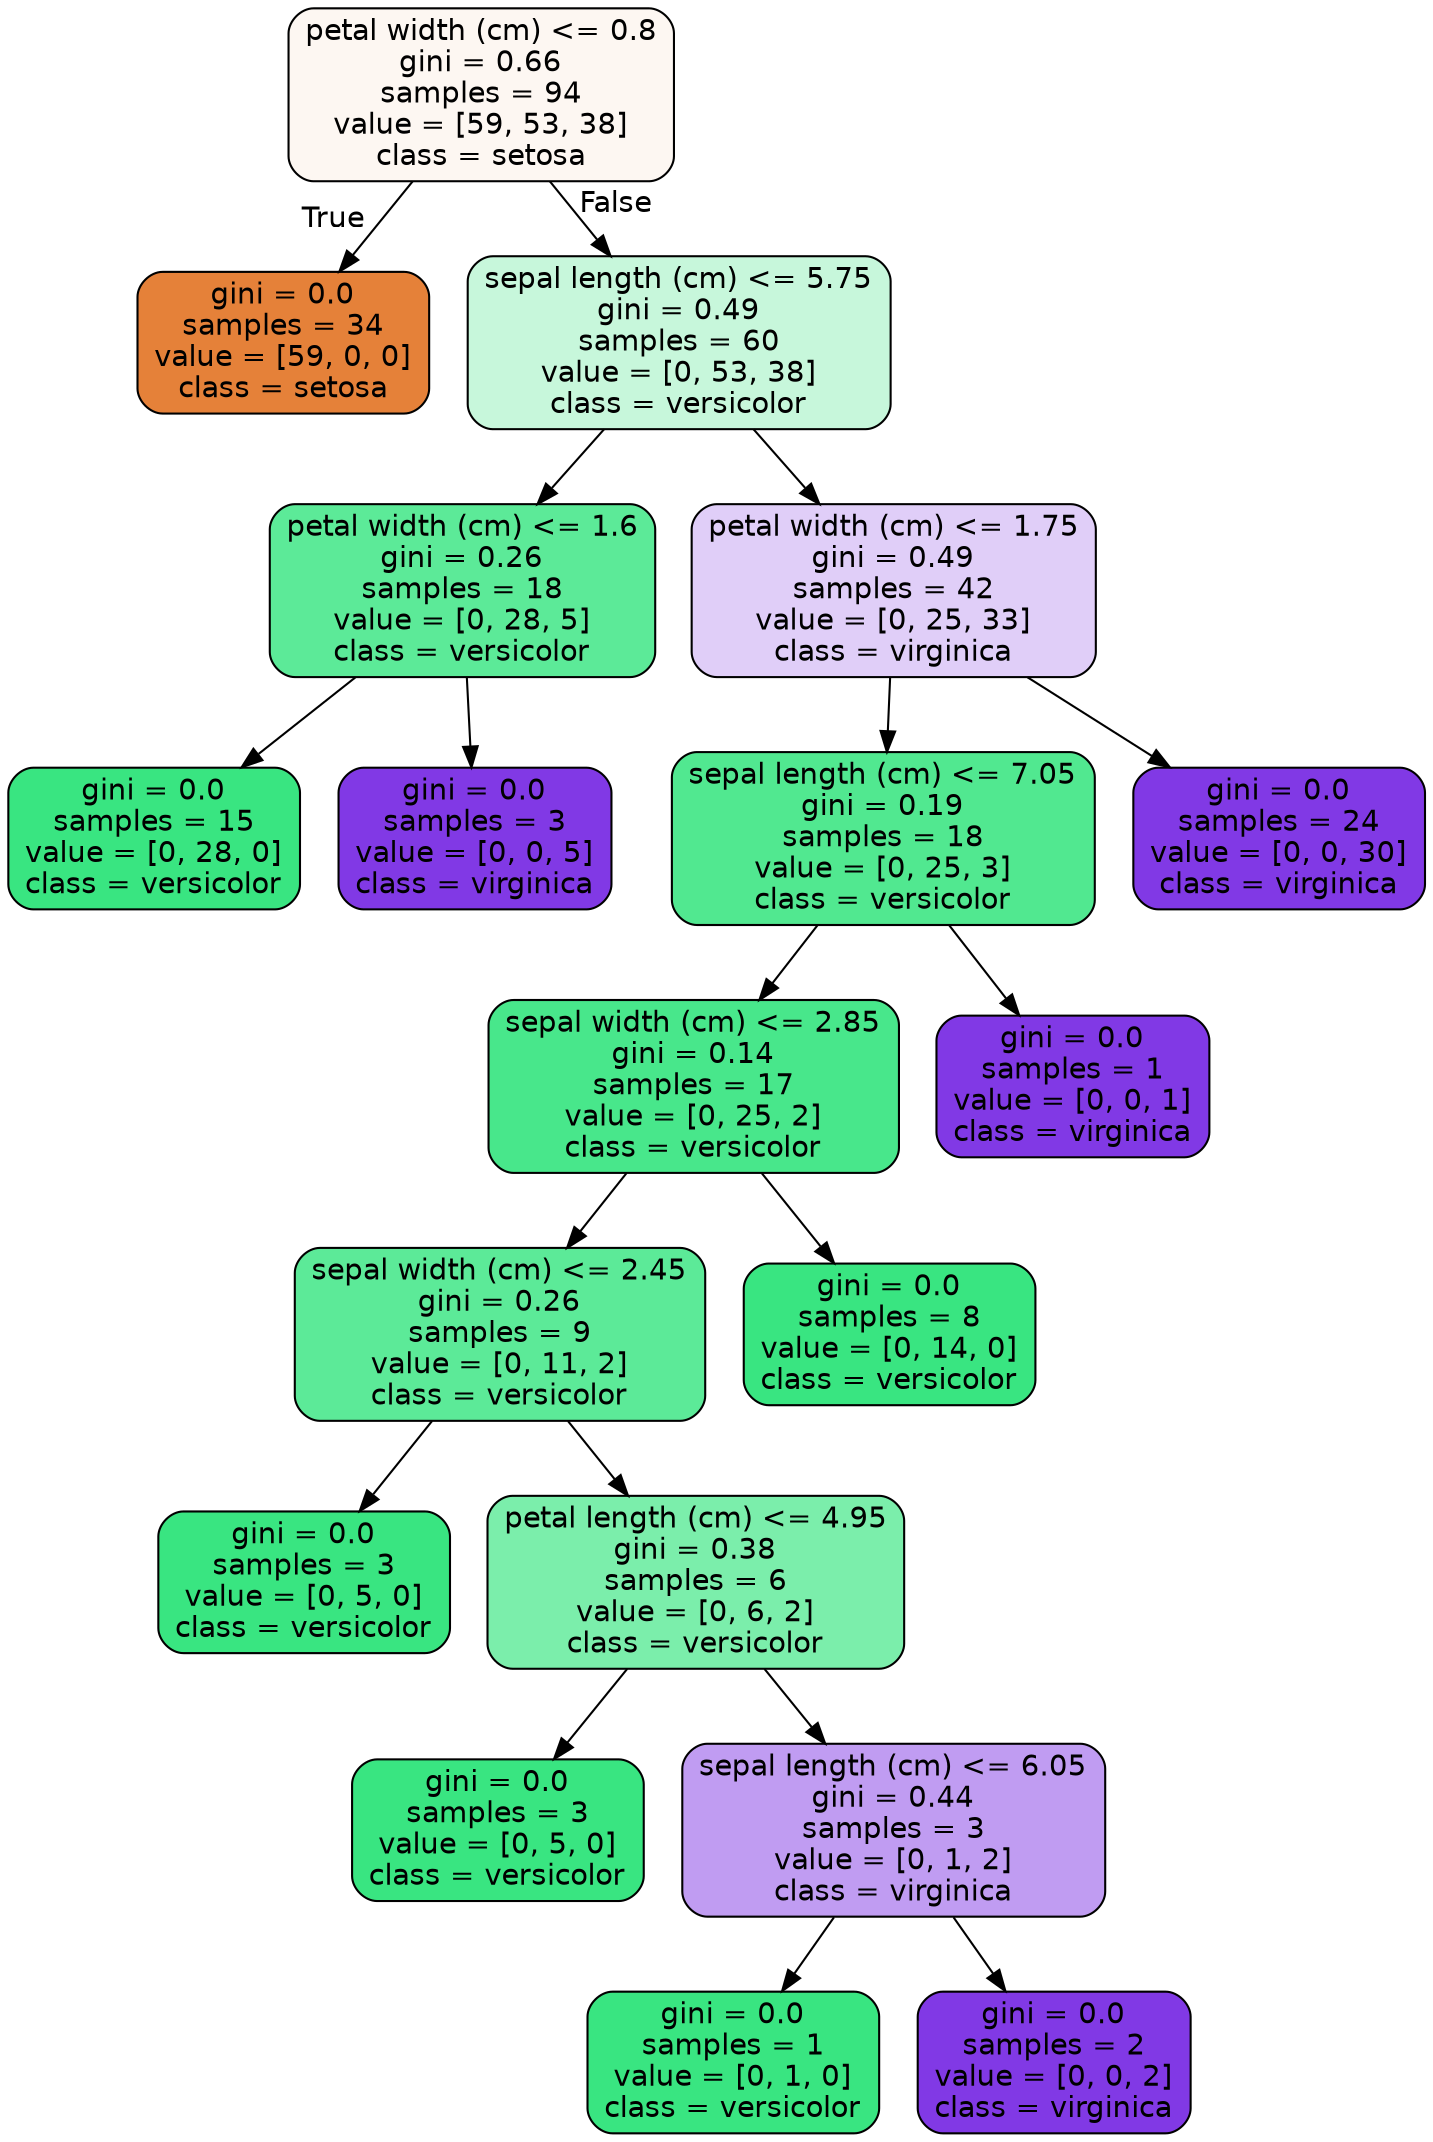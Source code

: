 digraph Tree {
node [shape=box, style="filled, rounded", color="black", fontname=helvetica] ;
edge [fontname=helvetica] ;
0 [label="petal width (cm) <= 0.8\ngini = 0.66\nsamples = 94\nvalue = [59, 53, 38]\nclass = setosa", fillcolor="#e5813910"] ;
1 [label="gini = 0.0\nsamples = 34\nvalue = [59, 0, 0]\nclass = setosa", fillcolor="#e58139ff"] ;
0 -> 1 [labeldistance=2.5, labelangle=45, headlabel="True"] ;
2 [label="sepal length (cm) <= 5.75\ngini = 0.49\nsamples = 60\nvalue = [0, 53, 38]\nclass = versicolor", fillcolor="#39e58148"] ;
0 -> 2 [labeldistance=2.5, labelangle=-45, headlabel="False"] ;
3 [label="petal width (cm) <= 1.6\ngini = 0.26\nsamples = 18\nvalue = [0, 28, 5]\nclass = versicolor", fillcolor="#39e581d1"] ;
2 -> 3 ;
4 [label="gini = 0.0\nsamples = 15\nvalue = [0, 28, 0]\nclass = versicolor", fillcolor="#39e581ff"] ;
3 -> 4 ;
5 [label="gini = 0.0\nsamples = 3\nvalue = [0, 0, 5]\nclass = virginica", fillcolor="#8139e5ff"] ;
3 -> 5 ;
6 [label="petal width (cm) <= 1.75\ngini = 0.49\nsamples = 42\nvalue = [0, 25, 33]\nclass = virginica", fillcolor="#8139e53e"] ;
2 -> 6 ;
7 [label="sepal length (cm) <= 7.05\ngini = 0.19\nsamples = 18\nvalue = [0, 25, 3]\nclass = versicolor", fillcolor="#39e581e0"] ;
6 -> 7 ;
8 [label="sepal width (cm) <= 2.85\ngini = 0.14\nsamples = 17\nvalue = [0, 25, 2]\nclass = versicolor", fillcolor="#39e581eb"] ;
7 -> 8 ;
9 [label="sepal width (cm) <= 2.45\ngini = 0.26\nsamples = 9\nvalue = [0, 11, 2]\nclass = versicolor", fillcolor="#39e581d1"] ;
8 -> 9 ;
10 [label="gini = 0.0\nsamples = 3\nvalue = [0, 5, 0]\nclass = versicolor", fillcolor="#39e581ff"] ;
9 -> 10 ;
11 [label="petal length (cm) <= 4.95\ngini = 0.38\nsamples = 6\nvalue = [0, 6, 2]\nclass = versicolor", fillcolor="#39e581aa"] ;
9 -> 11 ;
12 [label="gini = 0.0\nsamples = 3\nvalue = [0, 5, 0]\nclass = versicolor", fillcolor="#39e581ff"] ;
11 -> 12 ;
13 [label="sepal length (cm) <= 6.05\ngini = 0.44\nsamples = 3\nvalue = [0, 1, 2]\nclass = virginica", fillcolor="#8139e57f"] ;
11 -> 13 ;
14 [label="gini = 0.0\nsamples = 1\nvalue = [0, 1, 0]\nclass = versicolor", fillcolor="#39e581ff"] ;
13 -> 14 ;
15 [label="gini = 0.0\nsamples = 2\nvalue = [0, 0, 2]\nclass = virginica", fillcolor="#8139e5ff"] ;
13 -> 15 ;
16 [label="gini = 0.0\nsamples = 8\nvalue = [0, 14, 0]\nclass = versicolor", fillcolor="#39e581ff"] ;
8 -> 16 ;
17 [label="gini = 0.0\nsamples = 1\nvalue = [0, 0, 1]\nclass = virginica", fillcolor="#8139e5ff"] ;
7 -> 17 ;
18 [label="gini = 0.0\nsamples = 24\nvalue = [0, 0, 30]\nclass = virginica", fillcolor="#8139e5ff"] ;
6 -> 18 ;
}